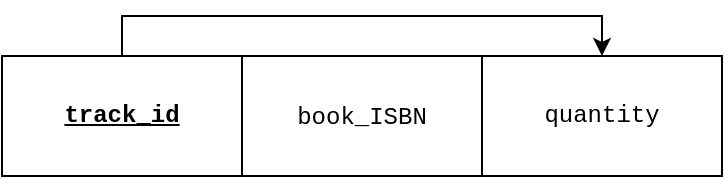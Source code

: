 <mxfile version="21.3.0" type="device">
  <diagram name="Page-1" id="cb9FK4Iv0R1KGRzvZyDY">
    <mxGraphModel dx="-250" dy="-1870" grid="1" gridSize="10" guides="1" tooltips="1" connect="1" arrows="1" fold="1" page="1" pageScale="1" pageWidth="850" pageHeight="1100" math="0" shadow="0">
      <root>
        <mxCell id="0" />
        <mxCell id="1" parent="0" />
        <mxCell id="8M5PUrofeVWjUSrAAV68-4" style="edgeStyle=orthogonalEdgeStyle;rounded=0;orthogonalLoop=1;jettySize=auto;html=1;exitX=0.5;exitY=0;exitDx=0;exitDy=0;entryX=0.5;entryY=0;entryDx=0;entryDy=0;" edge="1" parent="1" source="8M5PUrofeVWjUSrAAV68-1" target="8M5PUrofeVWjUSrAAV68-2">
          <mxGeometry relative="1" as="geometry" />
        </mxCell>
        <mxCell id="8M5PUrofeVWjUSrAAV68-1" value="track_id" style="rounded=0;whiteSpace=wrap;html=1;fontStyle=5;fontFamily=Courier New;" vertex="1" parent="1">
          <mxGeometry x="1290" y="2890" width="120" height="60" as="geometry" />
        </mxCell>
        <mxCell id="8M5PUrofeVWjUSrAAV68-2" value="quantity" style="rounded=0;whiteSpace=wrap;html=1;fontFamily=Courier New;" vertex="1" parent="1">
          <mxGeometry x="1530" y="2890" width="120" height="60" as="geometry" />
        </mxCell>
        <mxCell id="8M5PUrofeVWjUSrAAV68-3" value="&lt;font face=&quot;Courier New&quot;&gt;book_ISBN&lt;/font&gt;" style="rounded=0;whiteSpace=wrap;html=1;" vertex="1" parent="1">
          <mxGeometry x="1410" y="2890" width="120" height="60" as="geometry" />
        </mxCell>
      </root>
    </mxGraphModel>
  </diagram>
</mxfile>
